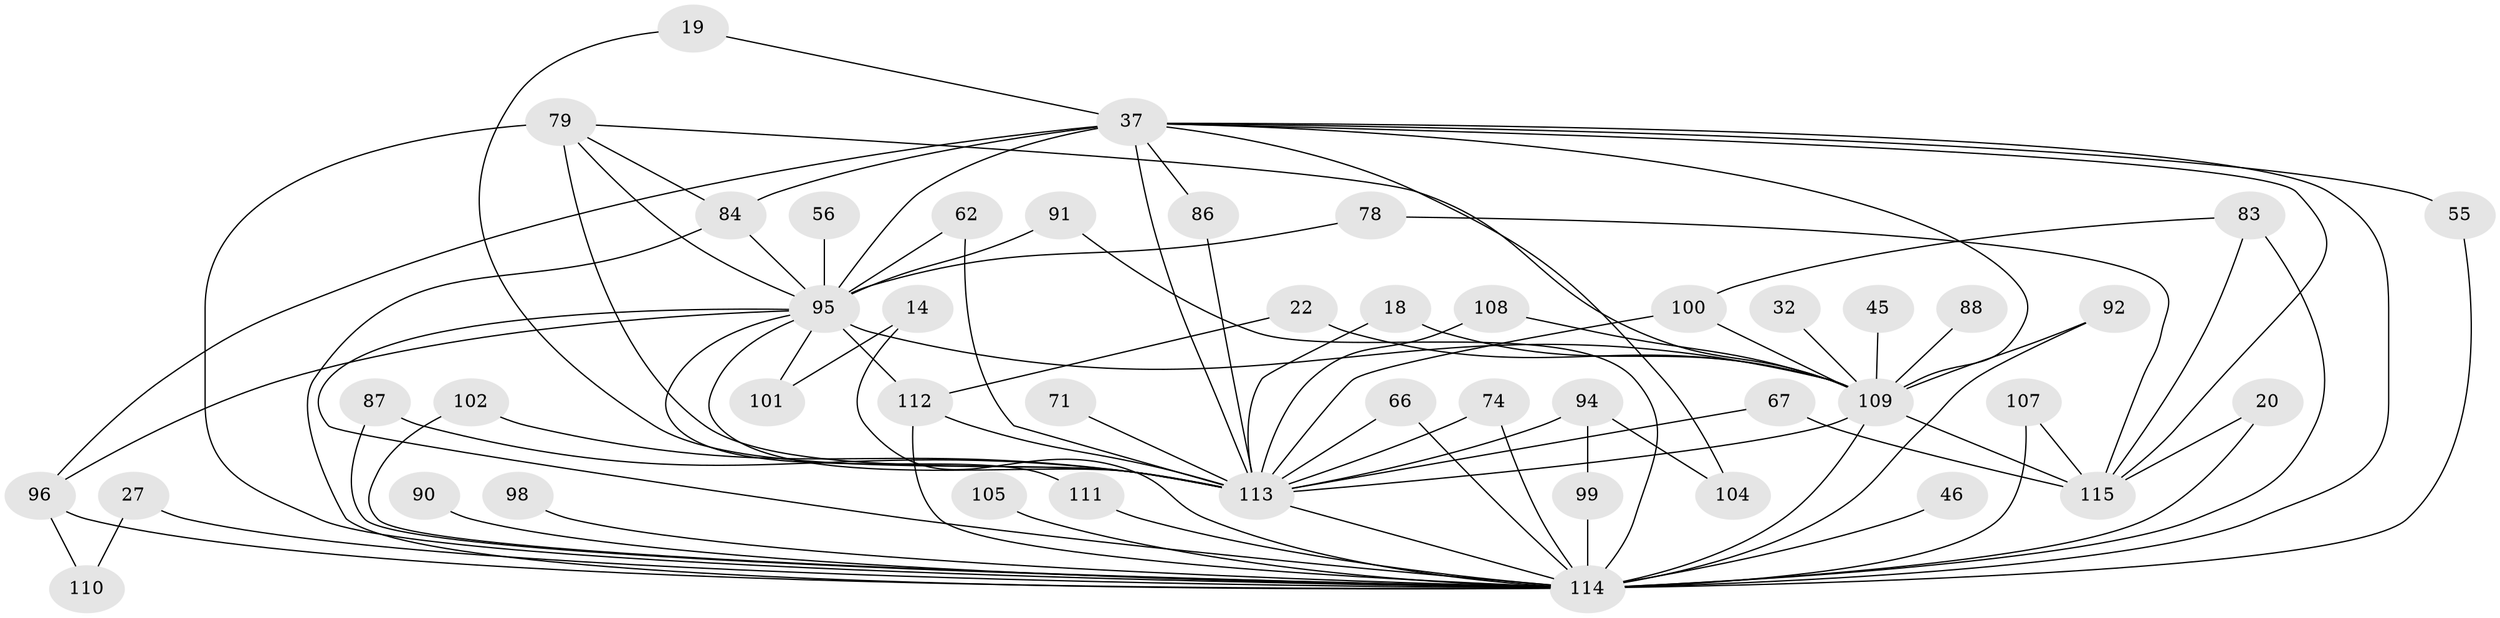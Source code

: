 // original degree distribution, {27: 0.017391304347826087, 22: 0.017391304347826087, 16: 0.017391304347826087, 31: 0.008695652173913044, 17: 0.008695652173913044, 18: 0.017391304347826087, 5: 0.034782608695652174, 6: 0.017391304347826087, 7: 0.008695652173913044, 3: 0.26956521739130435, 14: 0.008695652173913044, 2: 0.4956521739130435, 4: 0.0782608695652174}
// Generated by graph-tools (version 1.1) at 2025/47/03/04/25 21:47:41]
// undirected, 46 vertices, 87 edges
graph export_dot {
graph [start="1"]
  node [color=gray90,style=filled];
  14;
  18;
  19;
  20;
  22;
  27;
  32;
  37 [super="+23+6"];
  45;
  46;
  55;
  56;
  62 [super="+43"];
  66;
  67;
  71;
  74;
  78;
  79 [super="+60"];
  83 [super="+11"];
  84 [super="+21+35+63+76"];
  86;
  87;
  88;
  90;
  91 [super="+70"];
  92;
  94 [super="+24+42"];
  95 [super="+52+61+73+10"];
  96 [super="+29+53+51"];
  98;
  99;
  100 [super="+82"];
  101 [super="+85"];
  102;
  104;
  105;
  107 [super="+64"];
  108;
  109 [super="+17+33+93+75"];
  110;
  111;
  112 [super="+58+77+97"];
  113 [super="+65+5"];
  114 [super="+25+41+81+72+80"];
  115 [super="+106"];
  14 -- 101;
  14 -- 114;
  18 -- 109;
  18 -- 113;
  19 -- 37;
  19 -- 113;
  20 -- 115;
  20 -- 114 [weight=2];
  22 -- 112;
  22 -- 109 [weight=2];
  27 -- 110;
  27 -- 114 [weight=2];
  32 -- 109;
  37 -- 84;
  37 -- 86;
  37 -- 96 [weight=2];
  37 -- 104;
  37 -- 115 [weight=2];
  37 -- 55;
  37 -- 95 [weight=8];
  37 -- 109 [weight=4];
  37 -- 114 [weight=6];
  37 -- 113 [weight=4];
  45 -- 109 [weight=2];
  46 -- 114 [weight=2];
  55 -- 114;
  56 -- 95 [weight=2];
  62 -- 95;
  62 -- 113;
  66 -- 114;
  66 -- 113;
  67 -- 115;
  67 -- 113;
  71 -- 113 [weight=2];
  74 -- 114;
  74 -- 113;
  78 -- 95;
  78 -- 115;
  79 -- 114;
  79 -- 113 [weight=3];
  79 -- 84;
  79 -- 109;
  79 -- 95;
  83 -- 100;
  83 -- 115;
  83 -- 114 [weight=2];
  84 -- 95 [weight=2];
  84 -- 114 [weight=3];
  86 -- 113;
  87 -- 114;
  87 -- 113;
  88 -- 109 [weight=2];
  90 -- 114;
  91 -- 95 [weight=2];
  91 -- 114;
  92 -- 109;
  92 -- 114;
  94 -- 99;
  94 -- 104;
  94 -- 113 [weight=6];
  95 -- 114 [weight=6];
  95 -- 111;
  95 -- 101 [weight=2];
  95 -- 109 [weight=10];
  95 -- 112;
  95 -- 96;
  95 -- 113 [weight=6];
  96 -- 110;
  96 -- 114 [weight=2];
  98 -- 114;
  99 -- 114;
  100 -- 113;
  100 -- 109 [weight=2];
  102 -- 114;
  102 -- 113;
  105 -- 114 [weight=2];
  107 -- 115;
  107 -- 114 [weight=2];
  108 -- 109;
  108 -- 113;
  109 -- 115 [weight=3];
  109 -- 114 [weight=14];
  109 -- 113 [weight=6];
  111 -- 114;
  112 -- 114;
  112 -- 113 [weight=2];
  113 -- 114 [weight=6];
}
